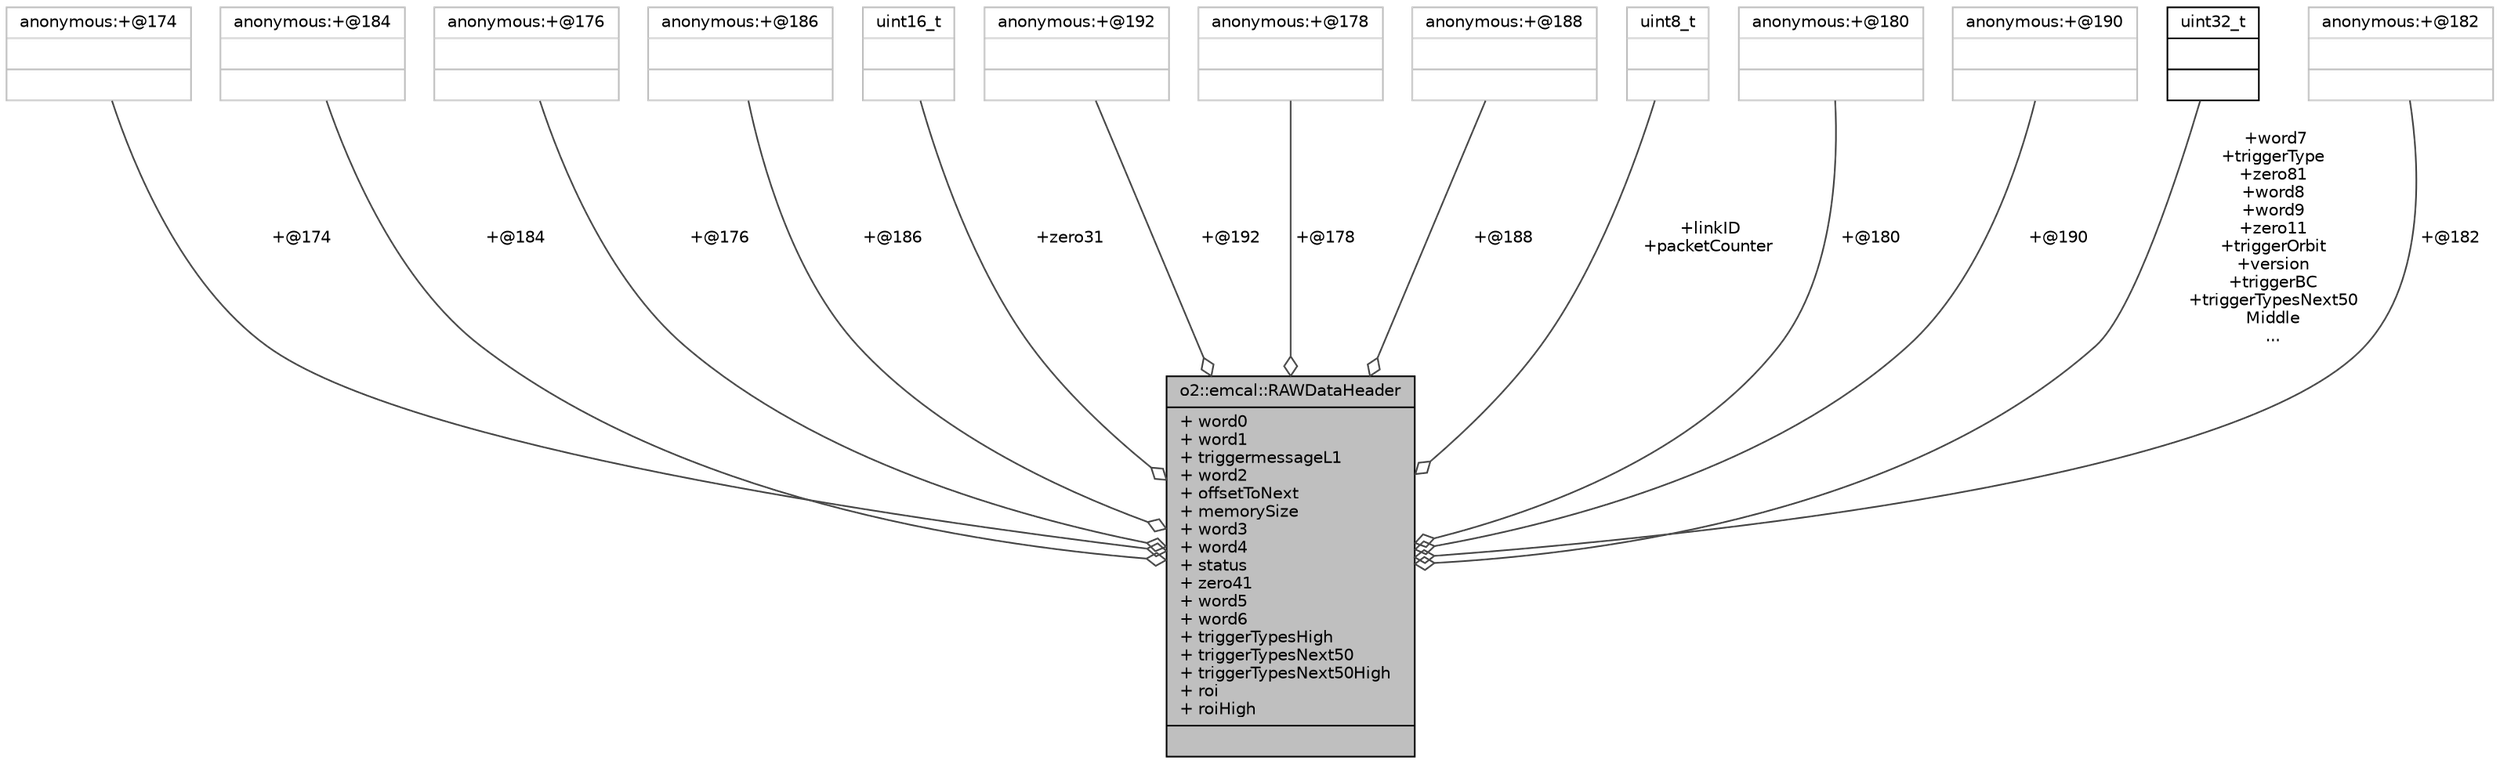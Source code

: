 digraph "o2::emcal::RAWDataHeader"
{
 // INTERACTIVE_SVG=YES
  bgcolor="transparent";
  edge [fontname="Helvetica",fontsize="10",labelfontname="Helvetica",labelfontsize="10"];
  node [fontname="Helvetica",fontsize="10",shape=record];
  Node1 [label="{o2::emcal::RAWDataHeader\n|+ word0\l+ word1\l+ triggermessageL1\l+ word2\l+ offsetToNext\l+ memorySize\l+ word3\l+ word4\l+ status\l+ zero41\l+ word5\l+ word6\l+ triggerTypesHigh\l+ triggerTypesNext50\l+ triggerTypesNext50High\l+ roi\l+ roiHigh\l|}",height=0.2,width=0.4,color="black", fillcolor="grey75", style="filled", fontcolor="black"];
  Node2 -> Node1 [color="grey25",fontsize="10",style="solid",label=" +@174" ,arrowhead="odiamond",fontname="Helvetica"];
  Node2 [label="{anonymous:+@174\n||}",height=0.2,width=0.4,color="grey75"];
  Node3 -> Node1 [color="grey25",fontsize="10",style="solid",label=" +@184" ,arrowhead="odiamond",fontname="Helvetica"];
  Node3 [label="{anonymous:+@184\n||}",height=0.2,width=0.4,color="grey75"];
  Node4 -> Node1 [color="grey25",fontsize="10",style="solid",label=" +@176" ,arrowhead="odiamond",fontname="Helvetica"];
  Node4 [label="{anonymous:+@176\n||}",height=0.2,width=0.4,color="grey75"];
  Node5 -> Node1 [color="grey25",fontsize="10",style="solid",label=" +@186" ,arrowhead="odiamond",fontname="Helvetica"];
  Node5 [label="{anonymous:+@186\n||}",height=0.2,width=0.4,color="grey75"];
  Node6 -> Node1 [color="grey25",fontsize="10",style="solid",label=" +zero31" ,arrowhead="odiamond",fontname="Helvetica"];
  Node6 [label="{uint16_t\n||}",height=0.2,width=0.4,color="grey75"];
  Node7 -> Node1 [color="grey25",fontsize="10",style="solid",label=" +@192" ,arrowhead="odiamond",fontname="Helvetica"];
  Node7 [label="{anonymous:+@192\n||}",height=0.2,width=0.4,color="grey75"];
  Node8 -> Node1 [color="grey25",fontsize="10",style="solid",label=" +@178" ,arrowhead="odiamond",fontname="Helvetica"];
  Node8 [label="{anonymous:+@178\n||}",height=0.2,width=0.4,color="grey75"];
  Node9 -> Node1 [color="grey25",fontsize="10",style="solid",label=" +@188" ,arrowhead="odiamond",fontname="Helvetica"];
  Node9 [label="{anonymous:+@188\n||}",height=0.2,width=0.4,color="grey75"];
  Node10 -> Node1 [color="grey25",fontsize="10",style="solid",label=" +linkID\n+packetCounter" ,arrowhead="odiamond",fontname="Helvetica"];
  Node10 [label="{uint8_t\n||}",height=0.2,width=0.4,color="grey75"];
  Node11 -> Node1 [color="grey25",fontsize="10",style="solid",label=" +@180" ,arrowhead="odiamond",fontname="Helvetica"];
  Node11 [label="{anonymous:+@180\n||}",height=0.2,width=0.4,color="grey75"];
  Node12 -> Node1 [color="grey25",fontsize="10",style="solid",label=" +@190" ,arrowhead="odiamond",fontname="Helvetica"];
  Node12 [label="{anonymous:+@190\n||}",height=0.2,width=0.4,color="grey75"];
  Node13 -> Node1 [color="grey25",fontsize="10",style="solid",label=" +word7\n+triggerType\n+zero81\n+word8\n+word9\n+zero11\n+triggerOrbit\n+version\n+triggerBC\n+triggerTypesNext50\lMiddle\n..." ,arrowhead="odiamond",fontname="Helvetica"];
  Node13 [label="{uint32_t\n||}",height=0.2,width=0.4,color="black",URL="$d3/d87/classuint32__t.html"];
  Node14 -> Node1 [color="grey25",fontsize="10",style="solid",label=" +@182" ,arrowhead="odiamond",fontname="Helvetica"];
  Node14 [label="{anonymous:+@182\n||}",height=0.2,width=0.4,color="grey75"];
}
